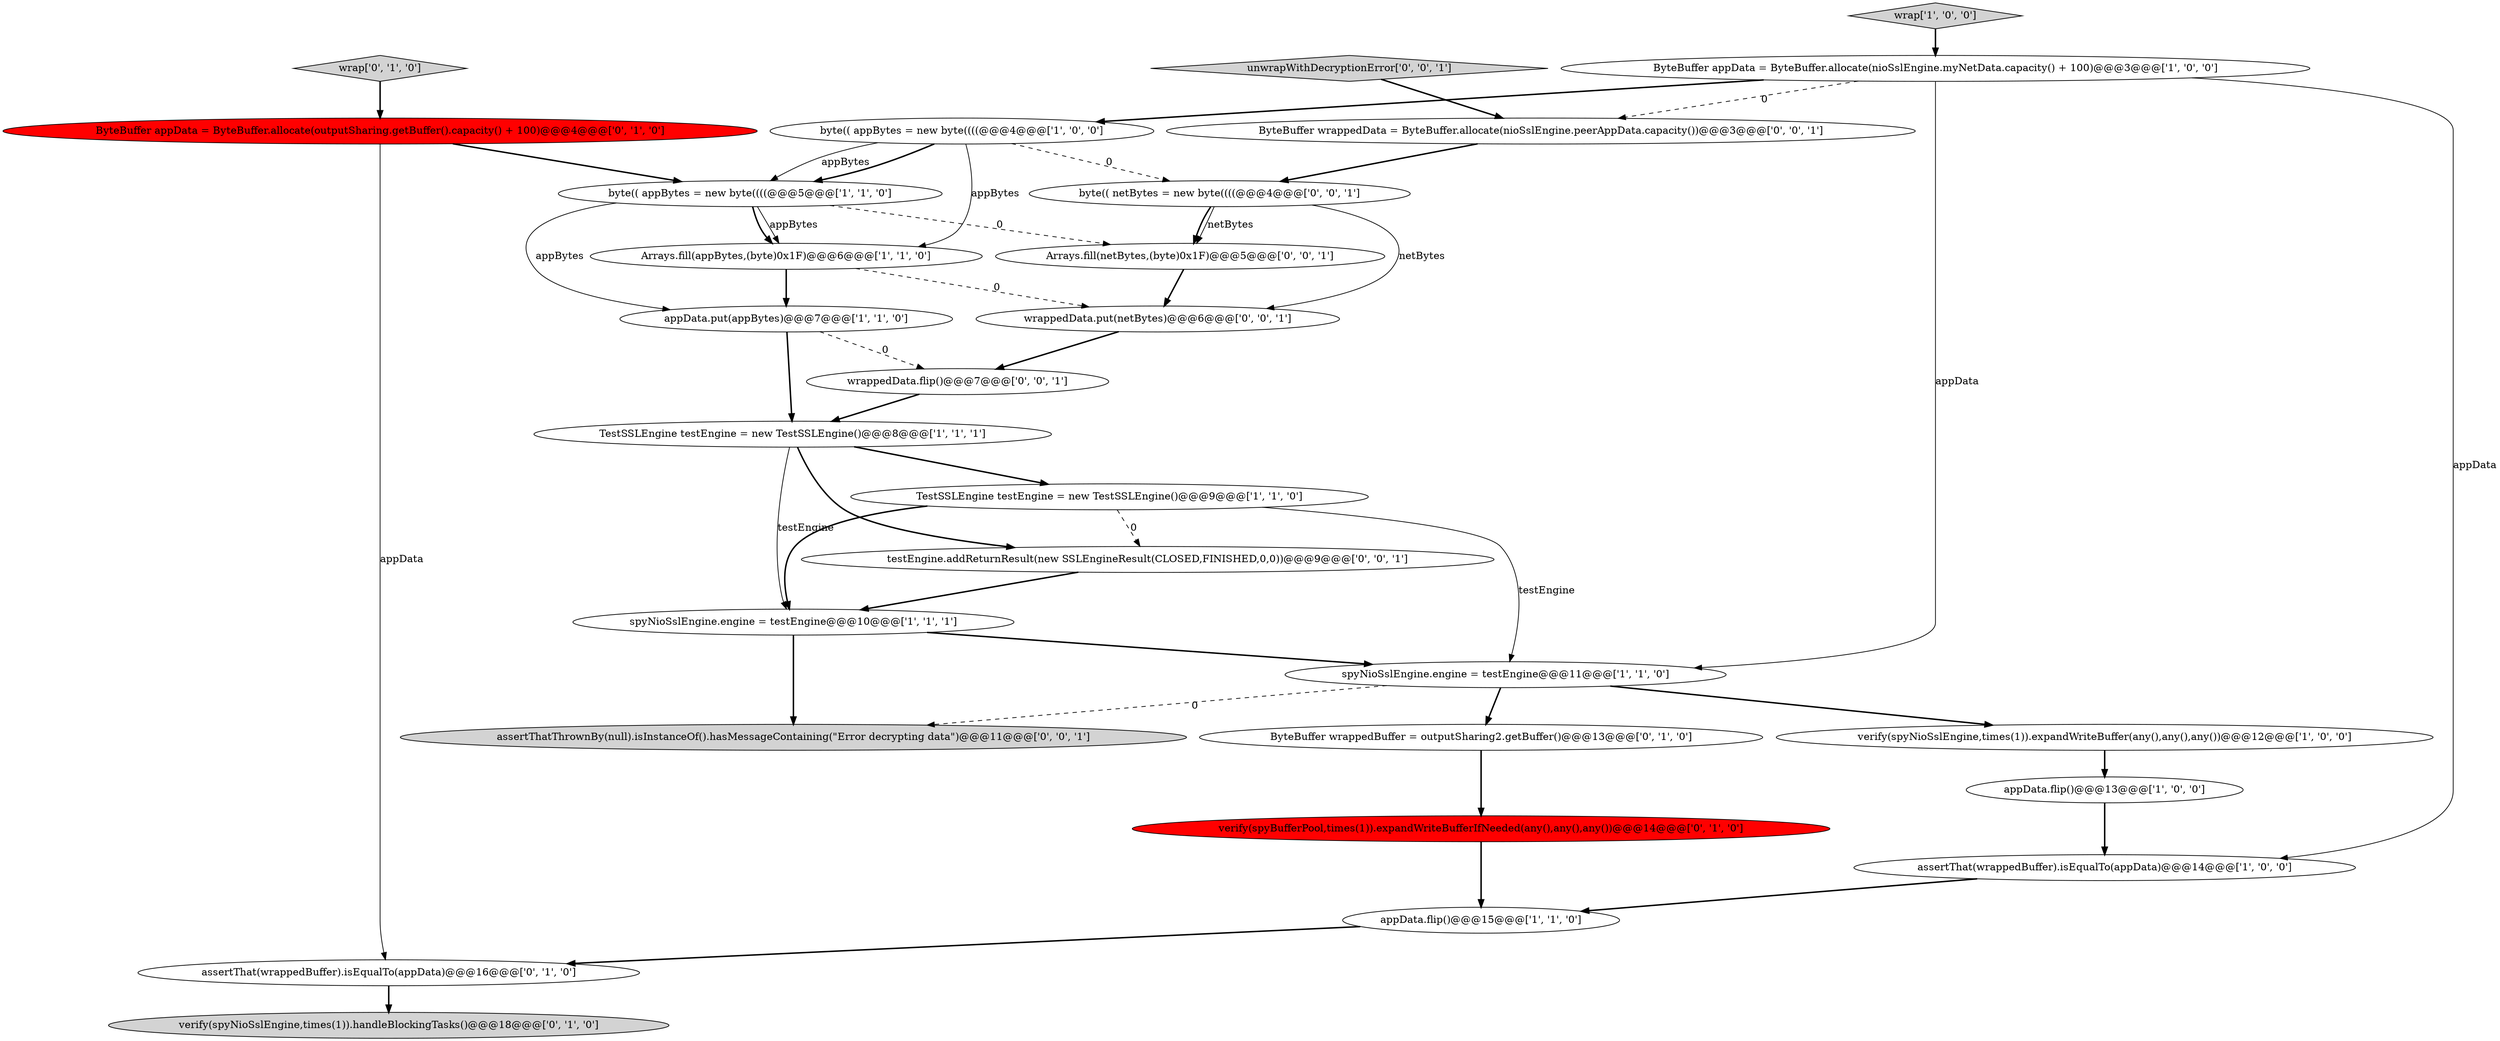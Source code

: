 digraph {
15 [style = filled, label = "ByteBuffer appData = ByteBuffer.allocate(outputSharing.getBuffer().capacity() + 100)@@@4@@@['0', '1', '0']", fillcolor = red, shape = ellipse image = "AAA1AAABBB2BBB"];
14 [style = filled, label = "wrap['0', '1', '0']", fillcolor = lightgray, shape = diamond image = "AAA0AAABBB2BBB"];
1 [style = filled, label = "TestSSLEngine testEngine = new TestSSLEngine()@@@9@@@['1', '1', '0']", fillcolor = white, shape = ellipse image = "AAA0AAABBB1BBB"];
20 [style = filled, label = "Arrays.fill(netBytes,(byte)0x1F)@@@5@@@['0', '0', '1']", fillcolor = white, shape = ellipse image = "AAA0AAABBB3BBB"];
24 [style = filled, label = "unwrapWithDecryptionError['0', '0', '1']", fillcolor = lightgray, shape = diamond image = "AAA0AAABBB3BBB"];
10 [style = filled, label = "appData.flip()@@@13@@@['1', '0', '0']", fillcolor = white, shape = ellipse image = "AAA0AAABBB1BBB"];
12 [style = filled, label = "TestSSLEngine testEngine = new TestSSLEngine()@@@8@@@['1', '1', '1']", fillcolor = white, shape = ellipse image = "AAA0AAABBB1BBB"];
16 [style = filled, label = "verify(spyBufferPool,times(1)).expandWriteBufferIfNeeded(any(),any(),any())@@@14@@@['0', '1', '0']", fillcolor = red, shape = ellipse image = "AAA1AAABBB2BBB"];
25 [style = filled, label = "wrappedData.flip()@@@7@@@['0', '0', '1']", fillcolor = white, shape = ellipse image = "AAA0AAABBB3BBB"];
7 [style = filled, label = "wrap['1', '0', '0']", fillcolor = lightgray, shape = diamond image = "AAA0AAABBB1BBB"];
5 [style = filled, label = "byte(( appBytes = new byte((((@@@5@@@['1', '1', '0']", fillcolor = white, shape = ellipse image = "AAA0AAABBB1BBB"];
9 [style = filled, label = "appData.put(appBytes)@@@7@@@['1', '1', '0']", fillcolor = white, shape = ellipse image = "AAA0AAABBB1BBB"];
2 [style = filled, label = "verify(spyNioSslEngine,times(1)).expandWriteBuffer(any(),any(),any())@@@12@@@['1', '0', '0']", fillcolor = white, shape = ellipse image = "AAA0AAABBB1BBB"];
18 [style = filled, label = "assertThat(wrappedBuffer).isEqualTo(appData)@@@16@@@['0', '1', '0']", fillcolor = white, shape = ellipse image = "AAA0AAABBB2BBB"];
11 [style = filled, label = "ByteBuffer appData = ByteBuffer.allocate(nioSslEngine.myNetData.capacity() + 100)@@@3@@@['1', '0', '0']", fillcolor = white, shape = ellipse image = "AAA0AAABBB1BBB"];
23 [style = filled, label = "assertThatThrownBy(null).isInstanceOf().hasMessageContaining(\"Error decrypting data\")@@@11@@@['0', '0', '1']", fillcolor = lightgray, shape = ellipse image = "AAA0AAABBB3BBB"];
19 [style = filled, label = "verify(spyNioSslEngine,times(1)).handleBlockingTasks()@@@18@@@['0', '1', '0']", fillcolor = lightgray, shape = ellipse image = "AAA0AAABBB2BBB"];
4 [style = filled, label = "byte(( appBytes = new byte((((@@@4@@@['1', '0', '0']", fillcolor = white, shape = ellipse image = "AAA0AAABBB1BBB"];
3 [style = filled, label = "Arrays.fill(appBytes,(byte)0x1F)@@@6@@@['1', '1', '0']", fillcolor = white, shape = ellipse image = "AAA0AAABBB1BBB"];
27 [style = filled, label = "wrappedData.put(netBytes)@@@6@@@['0', '0', '1']", fillcolor = white, shape = ellipse image = "AAA0AAABBB3BBB"];
21 [style = filled, label = "testEngine.addReturnResult(new SSLEngineResult(CLOSED,FINISHED,0,0))@@@9@@@['0', '0', '1']", fillcolor = white, shape = ellipse image = "AAA0AAABBB3BBB"];
17 [style = filled, label = "ByteBuffer wrappedBuffer = outputSharing2.getBuffer()@@@13@@@['0', '1', '0']", fillcolor = white, shape = ellipse image = "AAA0AAABBB2BBB"];
6 [style = filled, label = "spyNioSslEngine.engine = testEngine@@@10@@@['1', '1', '1']", fillcolor = white, shape = ellipse image = "AAA0AAABBB1BBB"];
22 [style = filled, label = "ByteBuffer wrappedData = ByteBuffer.allocate(nioSslEngine.peerAppData.capacity())@@@3@@@['0', '0', '1']", fillcolor = white, shape = ellipse image = "AAA0AAABBB3BBB"];
13 [style = filled, label = "spyNioSslEngine.engine = testEngine@@@11@@@['1', '1', '0']", fillcolor = white, shape = ellipse image = "AAA0AAABBB1BBB"];
0 [style = filled, label = "appData.flip()@@@15@@@['1', '1', '0']", fillcolor = white, shape = ellipse image = "AAA0AAABBB1BBB"];
26 [style = filled, label = "byte(( netBytes = new byte((((@@@4@@@['0', '0', '1']", fillcolor = white, shape = ellipse image = "AAA0AAABBB3BBB"];
8 [style = filled, label = "assertThat(wrappedBuffer).isEqualTo(appData)@@@14@@@['1', '0', '0']", fillcolor = white, shape = ellipse image = "AAA0AAABBB1BBB"];
5->3 [style = bold, label=""];
22->26 [style = bold, label=""];
11->8 [style = solid, label="appData"];
16->0 [style = bold, label=""];
7->11 [style = bold, label=""];
21->6 [style = bold, label=""];
12->21 [style = bold, label=""];
26->27 [style = solid, label="netBytes"];
6->23 [style = bold, label=""];
3->27 [style = dashed, label="0"];
11->4 [style = bold, label=""];
5->9 [style = solid, label="appBytes"];
11->22 [style = dashed, label="0"];
18->19 [style = bold, label=""];
11->13 [style = solid, label="appData"];
26->20 [style = bold, label=""];
1->21 [style = dashed, label="0"];
12->6 [style = solid, label="testEngine"];
4->26 [style = dashed, label="0"];
2->10 [style = bold, label=""];
12->1 [style = bold, label=""];
24->22 [style = bold, label=""];
13->23 [style = dashed, label="0"];
15->5 [style = bold, label=""];
4->3 [style = solid, label="appBytes"];
5->20 [style = dashed, label="0"];
20->27 [style = bold, label=""];
8->0 [style = bold, label=""];
3->9 [style = bold, label=""];
13->17 [style = bold, label=""];
1->6 [style = bold, label=""];
10->8 [style = bold, label=""];
25->12 [style = bold, label=""];
5->3 [style = solid, label="appBytes"];
6->13 [style = bold, label=""];
9->25 [style = dashed, label="0"];
0->18 [style = bold, label=""];
14->15 [style = bold, label=""];
9->12 [style = bold, label=""];
26->20 [style = solid, label="netBytes"];
1->13 [style = solid, label="testEngine"];
4->5 [style = solid, label="appBytes"];
4->5 [style = bold, label=""];
27->25 [style = bold, label=""];
15->18 [style = solid, label="appData"];
17->16 [style = bold, label=""];
13->2 [style = bold, label=""];
}
